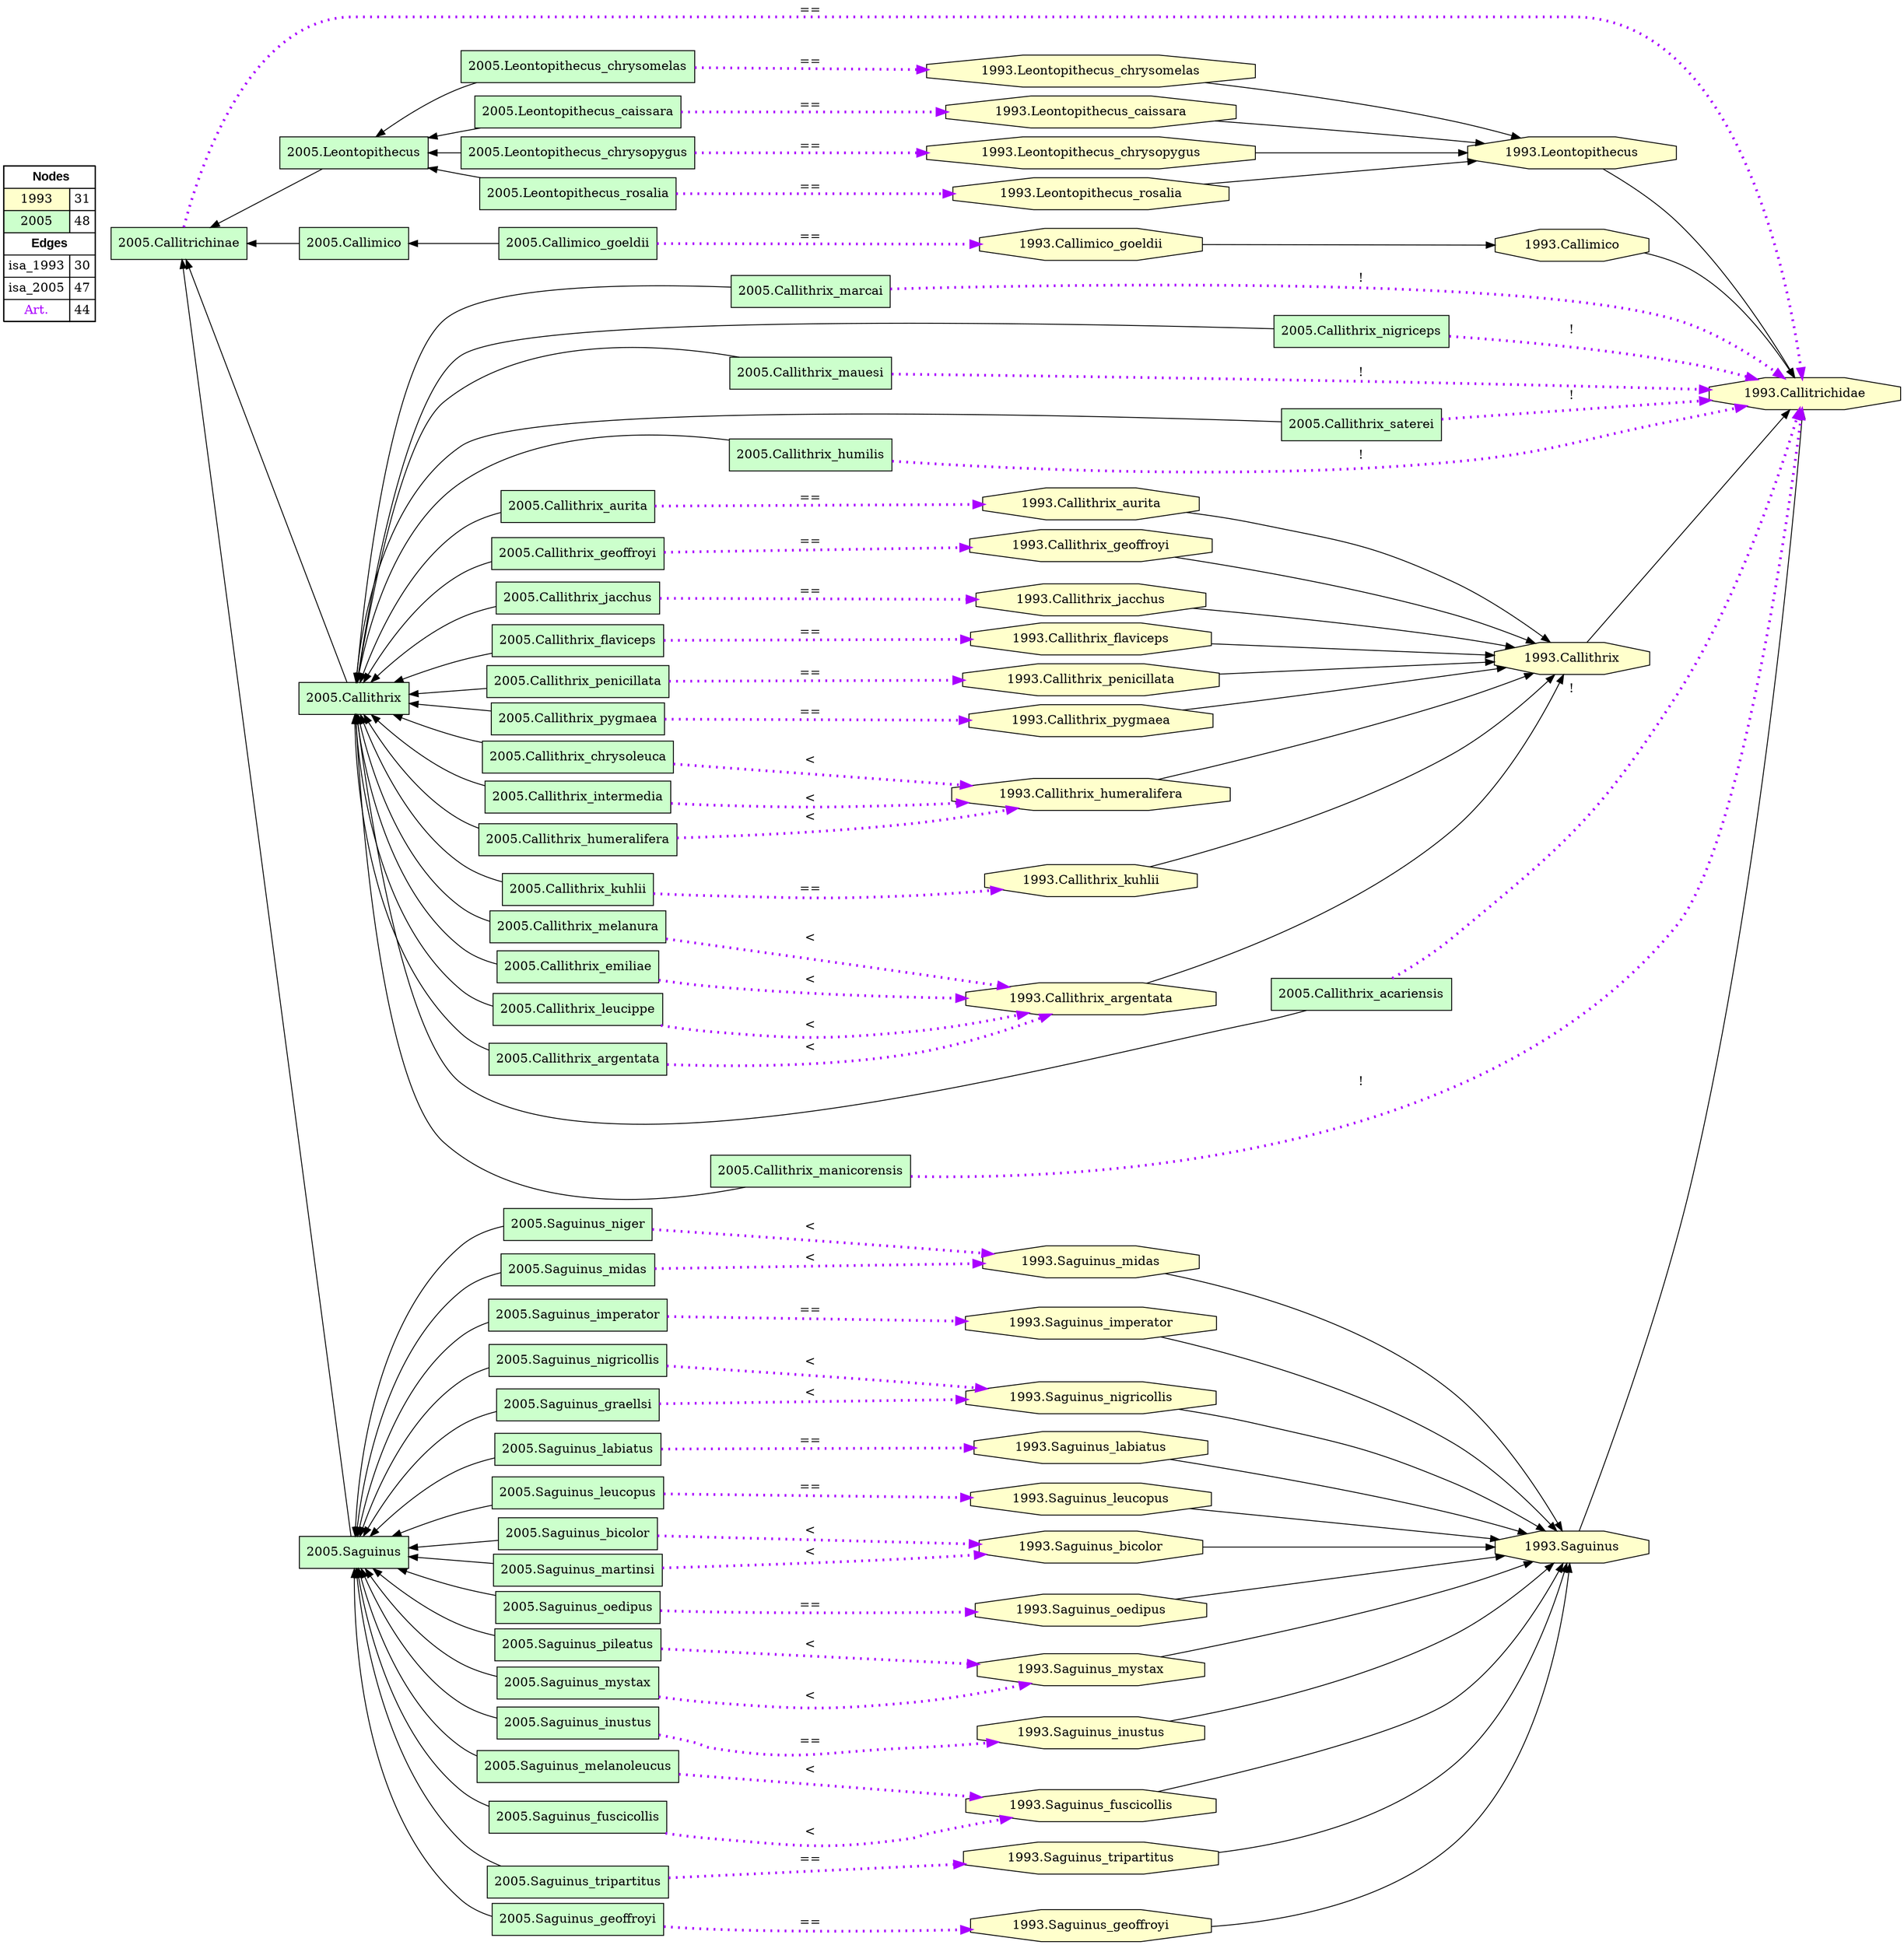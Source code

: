 digraph{
rankdir=LR
node[shape=circle style=filled fillcolor="#FFFFFF"] 
node[shape=octagon style=filled fillcolor="#FFFFCC"] 
"1993.Saguinus_tripartitus"
"1993.Saguinus_bicolor"
"1993.Leontopithecus"
"1993.Callithrix_jacchus"
"1993.Callithrix_humeralifera"
"1993.Saguinus"
"1993.Leontopithecus_caissara"
"1993.Saguinus_nigricollis"
"1993.Leontopithecus_chrysomelas"
"1993.Saguinus_midas"
"1993.Callithrix"
"1993.Callithrix_kuhlii"
"1993.Saguinus_fuscicollis"
"1993.Leontopithecus_chrysopygus"
"1993.Callimico"
"1993.Callithrix_aurita"
"1993.Saguinus_geoffroyi"
"1993.Saguinus_mystax"
"1993.Callithrix_argentata"
"1993.Callithrix_flaviceps"
"1993.Saguinus_oedipus"
"1993.Callithrix_pygmaea"
"1993.Saguinus_labiatus"
"1993.Saguinus_imperator"
"1993.Saguinus_leucopus"
"1993.Callithrix_geoffroyi"
"1993.Leontopithecus_rosalia"
"1993.Callithrix_penicillata"
"1993.Callimico_goeldii"
"1993.Callitrichidae"
"1993.Saguinus_inustus"
node[shape=circle style=filled fillcolor="#FFFFFF"] 
node[shape=box style=filled fillcolor="#CCFFCC"] 
"2005.Leontopithecus_chrysopygus"
"2005.Saguinus_pileatus"
"2005.Callithrix_humeralifera"
"2005.Saguinus_oedipus"
"2005.Callithrix_melanura"
"2005.Callimico_goeldii"
"2005.Saguinus_inustus"
"2005.Saguinus_mystax"
"2005.Callithrix_marcai"
"2005.Leontopithecus"
"2005.Saguinus_fuscicollis"
"2005.Callithrix_nigriceps"
"2005.Callithrix_chrysoleuca"
"2005.Callithrix_emiliae"
"2005.Callithrix_mauesi"
"2005.Saguinus_melanoleucus"
"2005.Callithrix_argentata"
"2005.Callitrichinae"
"2005.Callithrix_leucippe"
"2005.Saguinus_bicolor"
"2005.Callithrix_intermedia"
"2005.Callithrix_saterei"
"2005.Saguinus_tripartitus"
"2005.Leontopithecus_rosalia"
"2005.Saguinus_niger"
"2005.Saguinus_nigricollis"
"2005.Callimico"
"2005.Callithrix"
"2005.Callithrix_humilis"
"2005.Saguinus"
"2005.Saguinus_geoffroyi"
"2005.Saguinus_martinsi"
"2005.Saguinus_imperator"
"2005.Saguinus_labiatus"
"2005.Saguinus_leucopus"
"2005.Callithrix_penicillata"
"2005.Callithrix_pygmaea"
"2005.Saguinus_midas"
"2005.Callithrix_kuhlii"
"2005.Leontopithecus_chrysomelas"
"2005.Leontopithecus_caissara"
"2005.Callithrix_aurita"
"2005.Callithrix_geoffroyi"
"2005.Saguinus_graellsi"
"2005.Callithrix_acariensis"
"2005.Callithrix_manicorensis"
"2005.Callithrix_jacchus"
"2005.Callithrix_flaviceps"
edge[style=solid color="#000000" constraint=true penwidth=1]
edge[style=solid color="#000000" constraint=true penwidth=1]
"1993.Leontopithecus" -> "1993.Callitrichidae"
"1993.Saguinus_midas" -> "1993.Saguinus"
"1993.Callithrix_geoffroyi" -> "1993.Callithrix"
"1993.Saguinus_fuscicollis" -> "1993.Saguinus"
"1993.Saguinus_labiatus" -> "1993.Saguinus"
"1993.Saguinus_tripartitus" -> "1993.Saguinus"
"1993.Callithrix_kuhlii" -> "1993.Callithrix"
"1993.Callimico_goeldii" -> "1993.Callimico"
"1993.Callithrix_humeralifera" -> "1993.Callithrix"
"1993.Callithrix_penicillata" -> "1993.Callithrix"
"1993.Callithrix_jacchus" -> "1993.Callithrix"
"1993.Saguinus" -> "1993.Callitrichidae"
"1993.Leontopithecus_chrysomelas" -> "1993.Leontopithecus"
"1993.Saguinus_oedipus" -> "1993.Saguinus"
"1993.Leontopithecus_caissara" -> "1993.Leontopithecus"
"1993.Leontopithecus_rosalia" -> "1993.Leontopithecus"
"1993.Saguinus_inustus" -> "1993.Saguinus"
"1993.Leontopithecus_chrysopygus" -> "1993.Leontopithecus"
"1993.Saguinus_mystax" -> "1993.Saguinus"
"1993.Callithrix_aurita" -> "1993.Callithrix"
"1993.Callithrix_flaviceps" -> "1993.Callithrix"
"1993.Saguinus_nigricollis" -> "1993.Saguinus"
"1993.Callithrix" -> "1993.Callitrichidae"
"1993.Saguinus_bicolor" -> "1993.Saguinus"
"1993.Callithrix_argentata" -> "1993.Callithrix"
"1993.Saguinus_leucopus" -> "1993.Saguinus"
"1993.Saguinus_geoffroyi" -> "1993.Saguinus"
"1993.Callithrix_pygmaea" -> "1993.Callithrix"
"1993.Saguinus_imperator" -> "1993.Saguinus"
"1993.Callimico" -> "1993.Callitrichidae"
edge[style=solid color="#000000" constraint=true penwidth=1]
edge[style=solid color="#000000" constraint=true penwidth=1]
"2005.Callitrichinae" -> "2005.Leontopithecus" [dir=back]
"2005.Callithrix" -> "2005.Callithrix_nigriceps" [dir=back]
"2005.Callimico" -> "2005.Callimico_goeldii" [dir=back]
"2005.Saguinus" -> "2005.Saguinus_oedipus" [dir=back]
"2005.Callithrix" -> "2005.Callithrix_aurita" [dir=back]
"2005.Saguinus" -> "2005.Saguinus_mystax" [dir=back]
"2005.Saguinus" -> "2005.Saguinus_niger" [dir=back]
"2005.Callithrix" -> "2005.Callithrix_melanura" [dir=back]
"2005.Callithrix" -> "2005.Callithrix_penicillata" [dir=back]
"2005.Saguinus" -> "2005.Saguinus_imperator" [dir=back]
"2005.Callithrix" -> "2005.Callithrix_manicorensis" [dir=back]
"2005.Callithrix" -> "2005.Callithrix_humeralifera" [dir=back]
"2005.Callithrix" -> "2005.Callithrix_mauesi" [dir=back]
"2005.Callithrix" -> "2005.Callithrix_acariensis" [dir=back]
"2005.Callithrix" -> "2005.Callithrix_humilis" [dir=back]
"2005.Callithrix" -> "2005.Callithrix_pygmaea" [dir=back]
"2005.Leontopithecus" -> "2005.Leontopithecus_rosalia" [dir=back]
"2005.Callithrix" -> "2005.Callithrix_jacchus" [dir=back]
"2005.Leontopithecus" -> "2005.Leontopithecus_chrysomelas" [dir=back]
"2005.Saguinus" -> "2005.Saguinus_martinsi" [dir=back]
"2005.Saguinus" -> "2005.Saguinus_nigricollis" [dir=back]
"2005.Callithrix" -> "2005.Callithrix_emiliae" [dir=back]
"2005.Callithrix" -> "2005.Callithrix_marcai" [dir=back]
"2005.Callitrichinae" -> "2005.Callithrix" [dir=back]
"2005.Callithrix" -> "2005.Callithrix_intermedia" [dir=back]
"2005.Saguinus" -> "2005.Saguinus_tripartitus" [dir=back]
"2005.Leontopithecus" -> "2005.Leontopithecus_chrysopygus" [dir=back]
"2005.Saguinus" -> "2005.Saguinus_melanoleucus" [dir=back]
"2005.Callithrix" -> "2005.Callithrix_argentata" [dir=back]
"2005.Callithrix" -> "2005.Callithrix_flaviceps" [dir=back]
"2005.Saguinus" -> "2005.Saguinus_midas" [dir=back]
"2005.Saguinus" -> "2005.Saguinus_graellsi" [dir=back]
"2005.Callithrix" -> "2005.Callithrix_kuhlii" [dir=back]
"2005.Callitrichinae" -> "2005.Callimico" [dir=back]
"2005.Leontopithecus" -> "2005.Leontopithecus_caissara" [dir=back]
"2005.Saguinus" -> "2005.Saguinus_bicolor" [dir=back]
"2005.Callithrix" -> "2005.Callithrix_geoffroyi" [dir=back]
"2005.Saguinus" -> "2005.Saguinus_leucopus" [dir=back]
"2005.Saguinus" -> "2005.Saguinus_inustus" [dir=back]
"2005.Callitrichinae" -> "2005.Saguinus" [dir=back]
"2005.Saguinus" -> "2005.Saguinus_labiatus" [dir=back]
"2005.Callithrix" -> "2005.Callithrix_leucippe" [dir=back]
"2005.Callithrix" -> "2005.Callithrix_saterei" [dir=back]
"2005.Saguinus" -> "2005.Saguinus_geoffroyi" [dir=back]
"2005.Saguinus" -> "2005.Saguinus_fuscicollis" [dir=back]
"2005.Saguinus" -> "2005.Saguinus_pileatus" [dir=back]
"2005.Callithrix" -> "2005.Callithrix_chrysoleuca" [dir=back]
edge[style=solid color="#000000" constraint=true penwidth=1]
edge[style=dotted color="#AA00FF" constraint=true penwidth=3]
"2005.Callithrix_manicorensis" -> "1993.Callitrichidae" [label="!"]
"2005.Callithrix_flaviceps" -> "1993.Callithrix_flaviceps" [label="=="]
"2005.Callithrix_nigriceps" -> "1993.Callitrichidae" [label="!"]
"2005.Saguinus_midas" -> "1993.Saguinus_midas" [label="<"]
"2005.Callithrix_kuhlii" -> "1993.Callithrix_kuhlii" [label="=="]
"2005.Callithrix_geoffroyi" -> "1993.Callithrix_geoffroyi" [label="=="]
"2005.Saguinus_imperator" -> "1993.Saguinus_imperator" [label="=="]
"2005.Leontopithecus_chrysomelas" -> "1993.Leontopithecus_chrysomelas" [label="=="]
"2005.Callithrix_marcai" -> "1993.Callitrichidae" [label="!"]
"2005.Leontopithecus_rosalia" -> "1993.Leontopithecus_rosalia" [label="=="]
"2005.Saguinus_mystax" -> "1993.Saguinus_mystax" [label="<"]
"2005.Callithrix_jacchus" -> "1993.Callithrix_jacchus" [label="=="]
"2005.Callithrix_penicillata" -> "1993.Callithrix_penicillata" [label="=="]
"2005.Callithrix_melanura" -> "1993.Callithrix_argentata" [label="<"]
"2005.Saguinus_oedipus" -> "1993.Saguinus_oedipus" [label="=="]
"2005.Saguinus_geoffroyi" -> "1993.Saguinus_geoffroyi" [label="=="]
"2005.Saguinus_niger" -> "1993.Saguinus_midas" [label="<"]
"2005.Leontopithecus_chrysopygus" -> "1993.Leontopithecus_chrysopygus" [label="=="]
"2005.Saguinus_labiatus" -> "1993.Saguinus_labiatus" [label="=="]
"2005.Saguinus_bicolor" -> "1993.Saguinus_bicolor" [label="<"]
"2005.Saguinus_nigricollis" -> "1993.Saguinus_nigricollis" [label="<"]
"2005.Callithrix_aurita" -> "1993.Callithrix_aurita" [label="=="]
"2005.Callithrix_saterei" -> "1993.Callitrichidae" [label="!"]
"2005.Callithrix_leucippe" -> "1993.Callithrix_argentata" [label="<"]
"2005.Callithrix_acariensis" -> "1993.Callitrichidae" [label="!"]
"2005.Callithrix_pygmaea" -> "1993.Callithrix_pygmaea" [label="=="]
"2005.Saguinus_tripartitus" -> "1993.Saguinus_tripartitus" [label="=="]
"2005.Callithrix_argentata" -> "1993.Callithrix_argentata" [label="<"]
"2005.Callithrix_mauesi" -> "1993.Callitrichidae" [label="!"]
"2005.Saguinus_martinsi" -> "1993.Saguinus_bicolor" [label="<"]
"2005.Callithrix_humeralifera" -> "1993.Callithrix_humeralifera" [label="<"]
"2005.Saguinus_melanoleucus" -> "1993.Saguinus_fuscicollis" [label="<"]
"2005.Saguinus_fuscicollis" -> "1993.Saguinus_fuscicollis" [label="<"]
"2005.Saguinus_graellsi" -> "1993.Saguinus_nigricollis" [label="<"]
"2005.Callimico_goeldii" -> "1993.Callimico_goeldii" [label="=="]
"2005.Callitrichinae" -> "1993.Callitrichidae" [label="=="]
"2005.Callithrix_humilis" -> "1993.Callitrichidae" [label="!"]
"2005.Saguinus_leucopus" -> "1993.Saguinus_leucopus" [label="=="]
"2005.Saguinus_inustus" -> "1993.Saguinus_inustus" [label="=="]
"2005.Leontopithecus_caissara" -> "1993.Leontopithecus_caissara" [label="=="]
"2005.Saguinus_pileatus" -> "1993.Saguinus_mystax" [label="<"]
"2005.Callithrix_intermedia" -> "1993.Callithrix_humeralifera" [label="<"]
"2005.Callithrix_emiliae" -> "1993.Callithrix_argentata" [label="<"]
"2005.Callithrix_chrysoleuca" -> "1993.Callithrix_humeralifera" [label="<"]
node[shape=box] 
{rank=source Legend [fillcolor= white margin=0 label=< 
 <TABLE BORDER="0" CELLBORDER="1" CELLSPACING="0" CELLPADDING="4"> 
<TR> <TD COLSPAN="2"><font face="Arial Black"> Nodes</font></TD> </TR> 
<TR> 
 <TD bgcolor="#FFFFCC">1993</TD> 
 <TD>31</TD> 
 </TR> 
<TR> 
 <TD bgcolor="#CCFFCC">2005</TD> 
 <TD>48</TD> 
 </TR> 
<TR> <TD COLSPAN="2"><font face = "Arial Black"> Edges </font></TD> </TR> 
<TR> 
 <TD><font color ="#000000">isa_1993</font></TD> 
 <TD>30</TD> 
 </TR> 
<TR> 
 <TD><font color ="#000000">isa_2005</font></TD> 
 <TD>47</TD> 
 </TR> 
<TR> 
 <TD><font color ="#AA00FF">Art.</font></TD> 
 <TD>44</TD> 
 </TR> 
</TABLE> 
 >] } 
}
